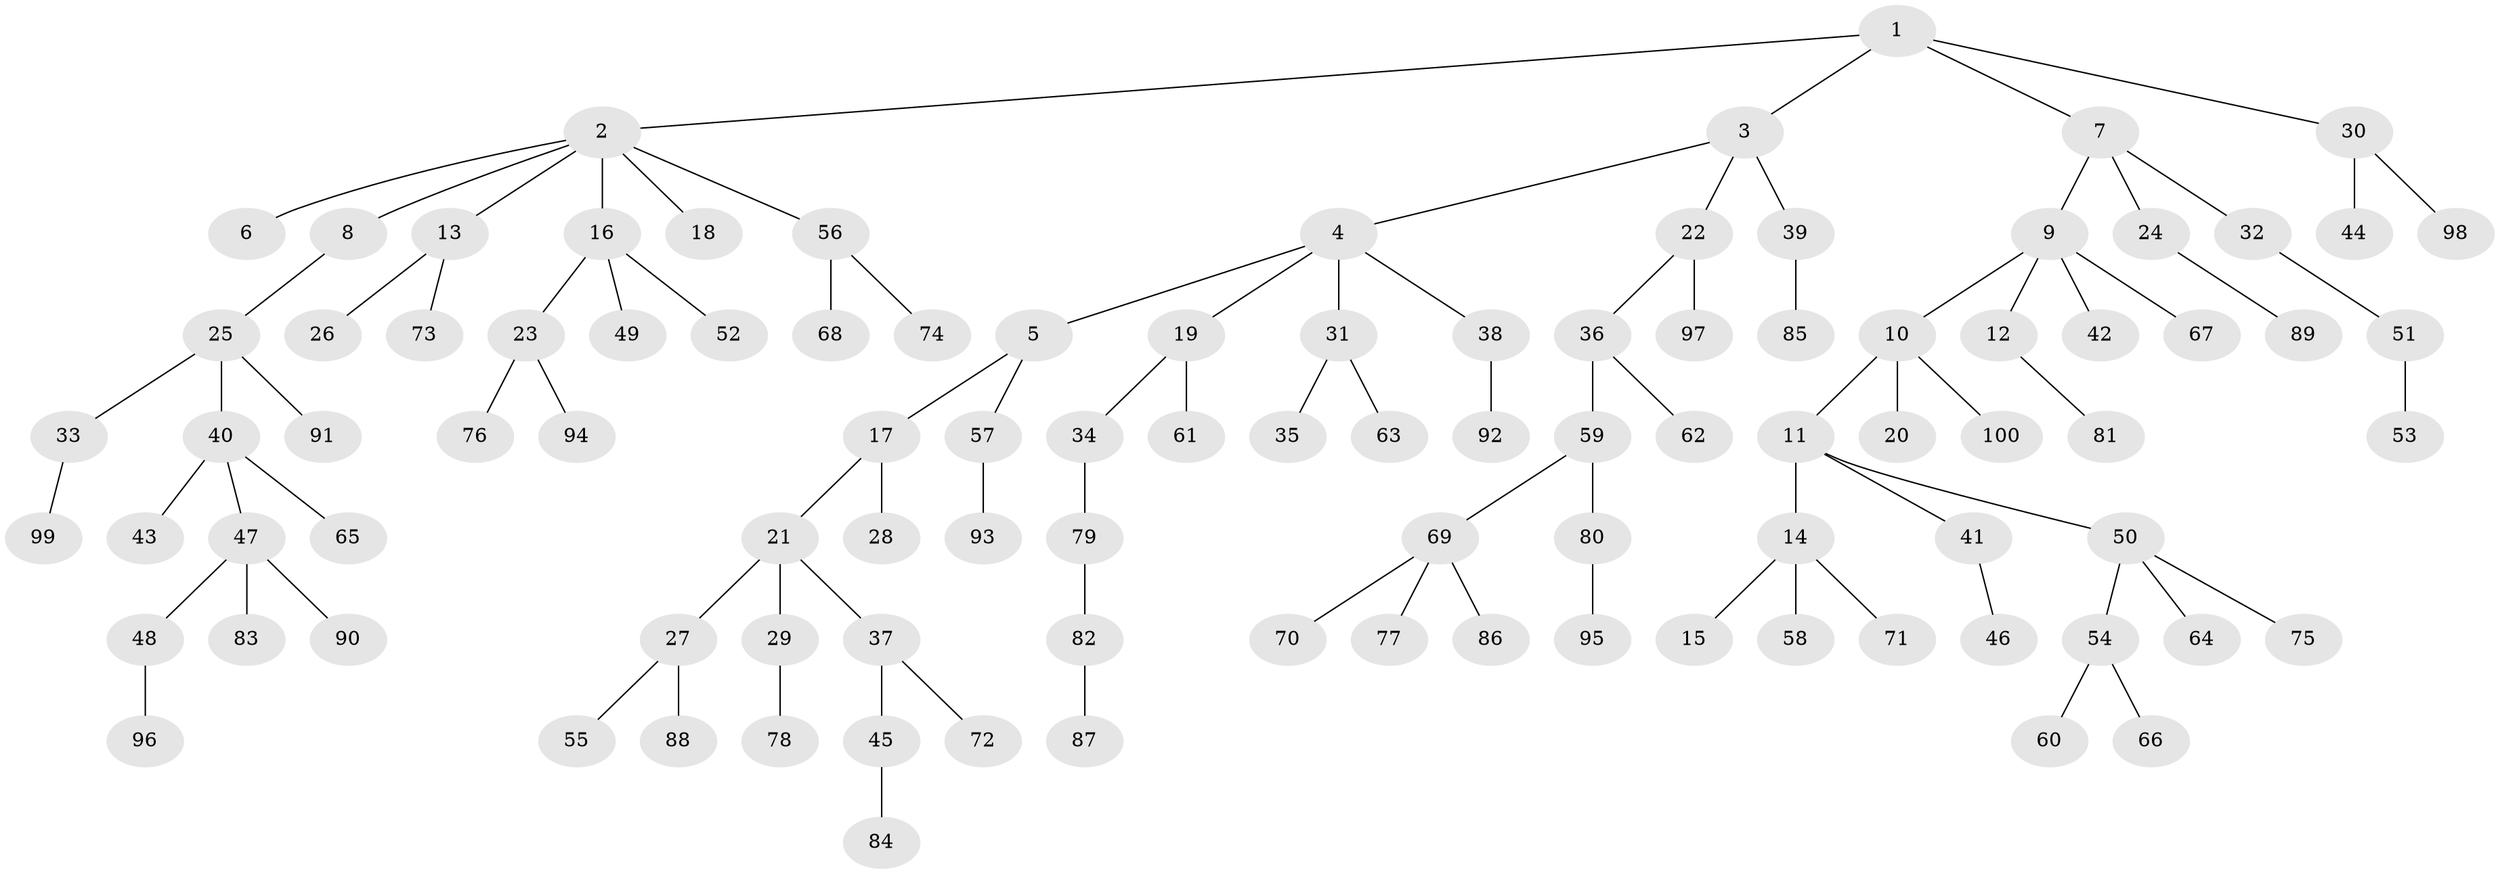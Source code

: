 // Generated by graph-tools (version 1.1) at 2025/50/03/09/25 03:50:17]
// undirected, 100 vertices, 99 edges
graph export_dot {
graph [start="1"]
  node [color=gray90,style=filled];
  1;
  2;
  3;
  4;
  5;
  6;
  7;
  8;
  9;
  10;
  11;
  12;
  13;
  14;
  15;
  16;
  17;
  18;
  19;
  20;
  21;
  22;
  23;
  24;
  25;
  26;
  27;
  28;
  29;
  30;
  31;
  32;
  33;
  34;
  35;
  36;
  37;
  38;
  39;
  40;
  41;
  42;
  43;
  44;
  45;
  46;
  47;
  48;
  49;
  50;
  51;
  52;
  53;
  54;
  55;
  56;
  57;
  58;
  59;
  60;
  61;
  62;
  63;
  64;
  65;
  66;
  67;
  68;
  69;
  70;
  71;
  72;
  73;
  74;
  75;
  76;
  77;
  78;
  79;
  80;
  81;
  82;
  83;
  84;
  85;
  86;
  87;
  88;
  89;
  90;
  91;
  92;
  93;
  94;
  95;
  96;
  97;
  98;
  99;
  100;
  1 -- 2;
  1 -- 3;
  1 -- 7;
  1 -- 30;
  2 -- 6;
  2 -- 8;
  2 -- 13;
  2 -- 16;
  2 -- 18;
  2 -- 56;
  3 -- 4;
  3 -- 22;
  3 -- 39;
  4 -- 5;
  4 -- 19;
  4 -- 31;
  4 -- 38;
  5 -- 17;
  5 -- 57;
  7 -- 9;
  7 -- 24;
  7 -- 32;
  8 -- 25;
  9 -- 10;
  9 -- 12;
  9 -- 42;
  9 -- 67;
  10 -- 11;
  10 -- 20;
  10 -- 100;
  11 -- 14;
  11 -- 41;
  11 -- 50;
  12 -- 81;
  13 -- 26;
  13 -- 73;
  14 -- 15;
  14 -- 58;
  14 -- 71;
  16 -- 23;
  16 -- 49;
  16 -- 52;
  17 -- 21;
  17 -- 28;
  19 -- 34;
  19 -- 61;
  21 -- 27;
  21 -- 29;
  21 -- 37;
  22 -- 36;
  22 -- 97;
  23 -- 76;
  23 -- 94;
  24 -- 89;
  25 -- 33;
  25 -- 40;
  25 -- 91;
  27 -- 55;
  27 -- 88;
  29 -- 78;
  30 -- 44;
  30 -- 98;
  31 -- 35;
  31 -- 63;
  32 -- 51;
  33 -- 99;
  34 -- 79;
  36 -- 59;
  36 -- 62;
  37 -- 45;
  37 -- 72;
  38 -- 92;
  39 -- 85;
  40 -- 43;
  40 -- 47;
  40 -- 65;
  41 -- 46;
  45 -- 84;
  47 -- 48;
  47 -- 83;
  47 -- 90;
  48 -- 96;
  50 -- 54;
  50 -- 64;
  50 -- 75;
  51 -- 53;
  54 -- 60;
  54 -- 66;
  56 -- 68;
  56 -- 74;
  57 -- 93;
  59 -- 69;
  59 -- 80;
  69 -- 70;
  69 -- 77;
  69 -- 86;
  79 -- 82;
  80 -- 95;
  82 -- 87;
}
